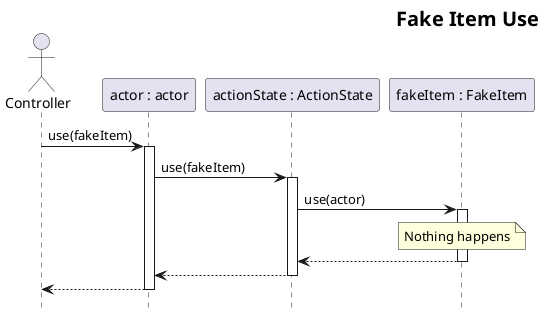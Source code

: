 @startuml FakeItemUse
skinparam headerFontSize 20
skinparam HeaderFontColor #000000
skinparam HeaderFontStyle bold
header Fake Item Use

actor controller as "Controller"
participant actor as "actor : actor"
participant state as "actionState : ActionState"
participant fake as "fakeItem : FakeItem"
controller -> actor++: use(fakeItem)

actor -> state++: use(fakeItem)

state -> fake++: use(actor)
note over fake: Nothing happens
return

return
return

hide footbox
@enduml
